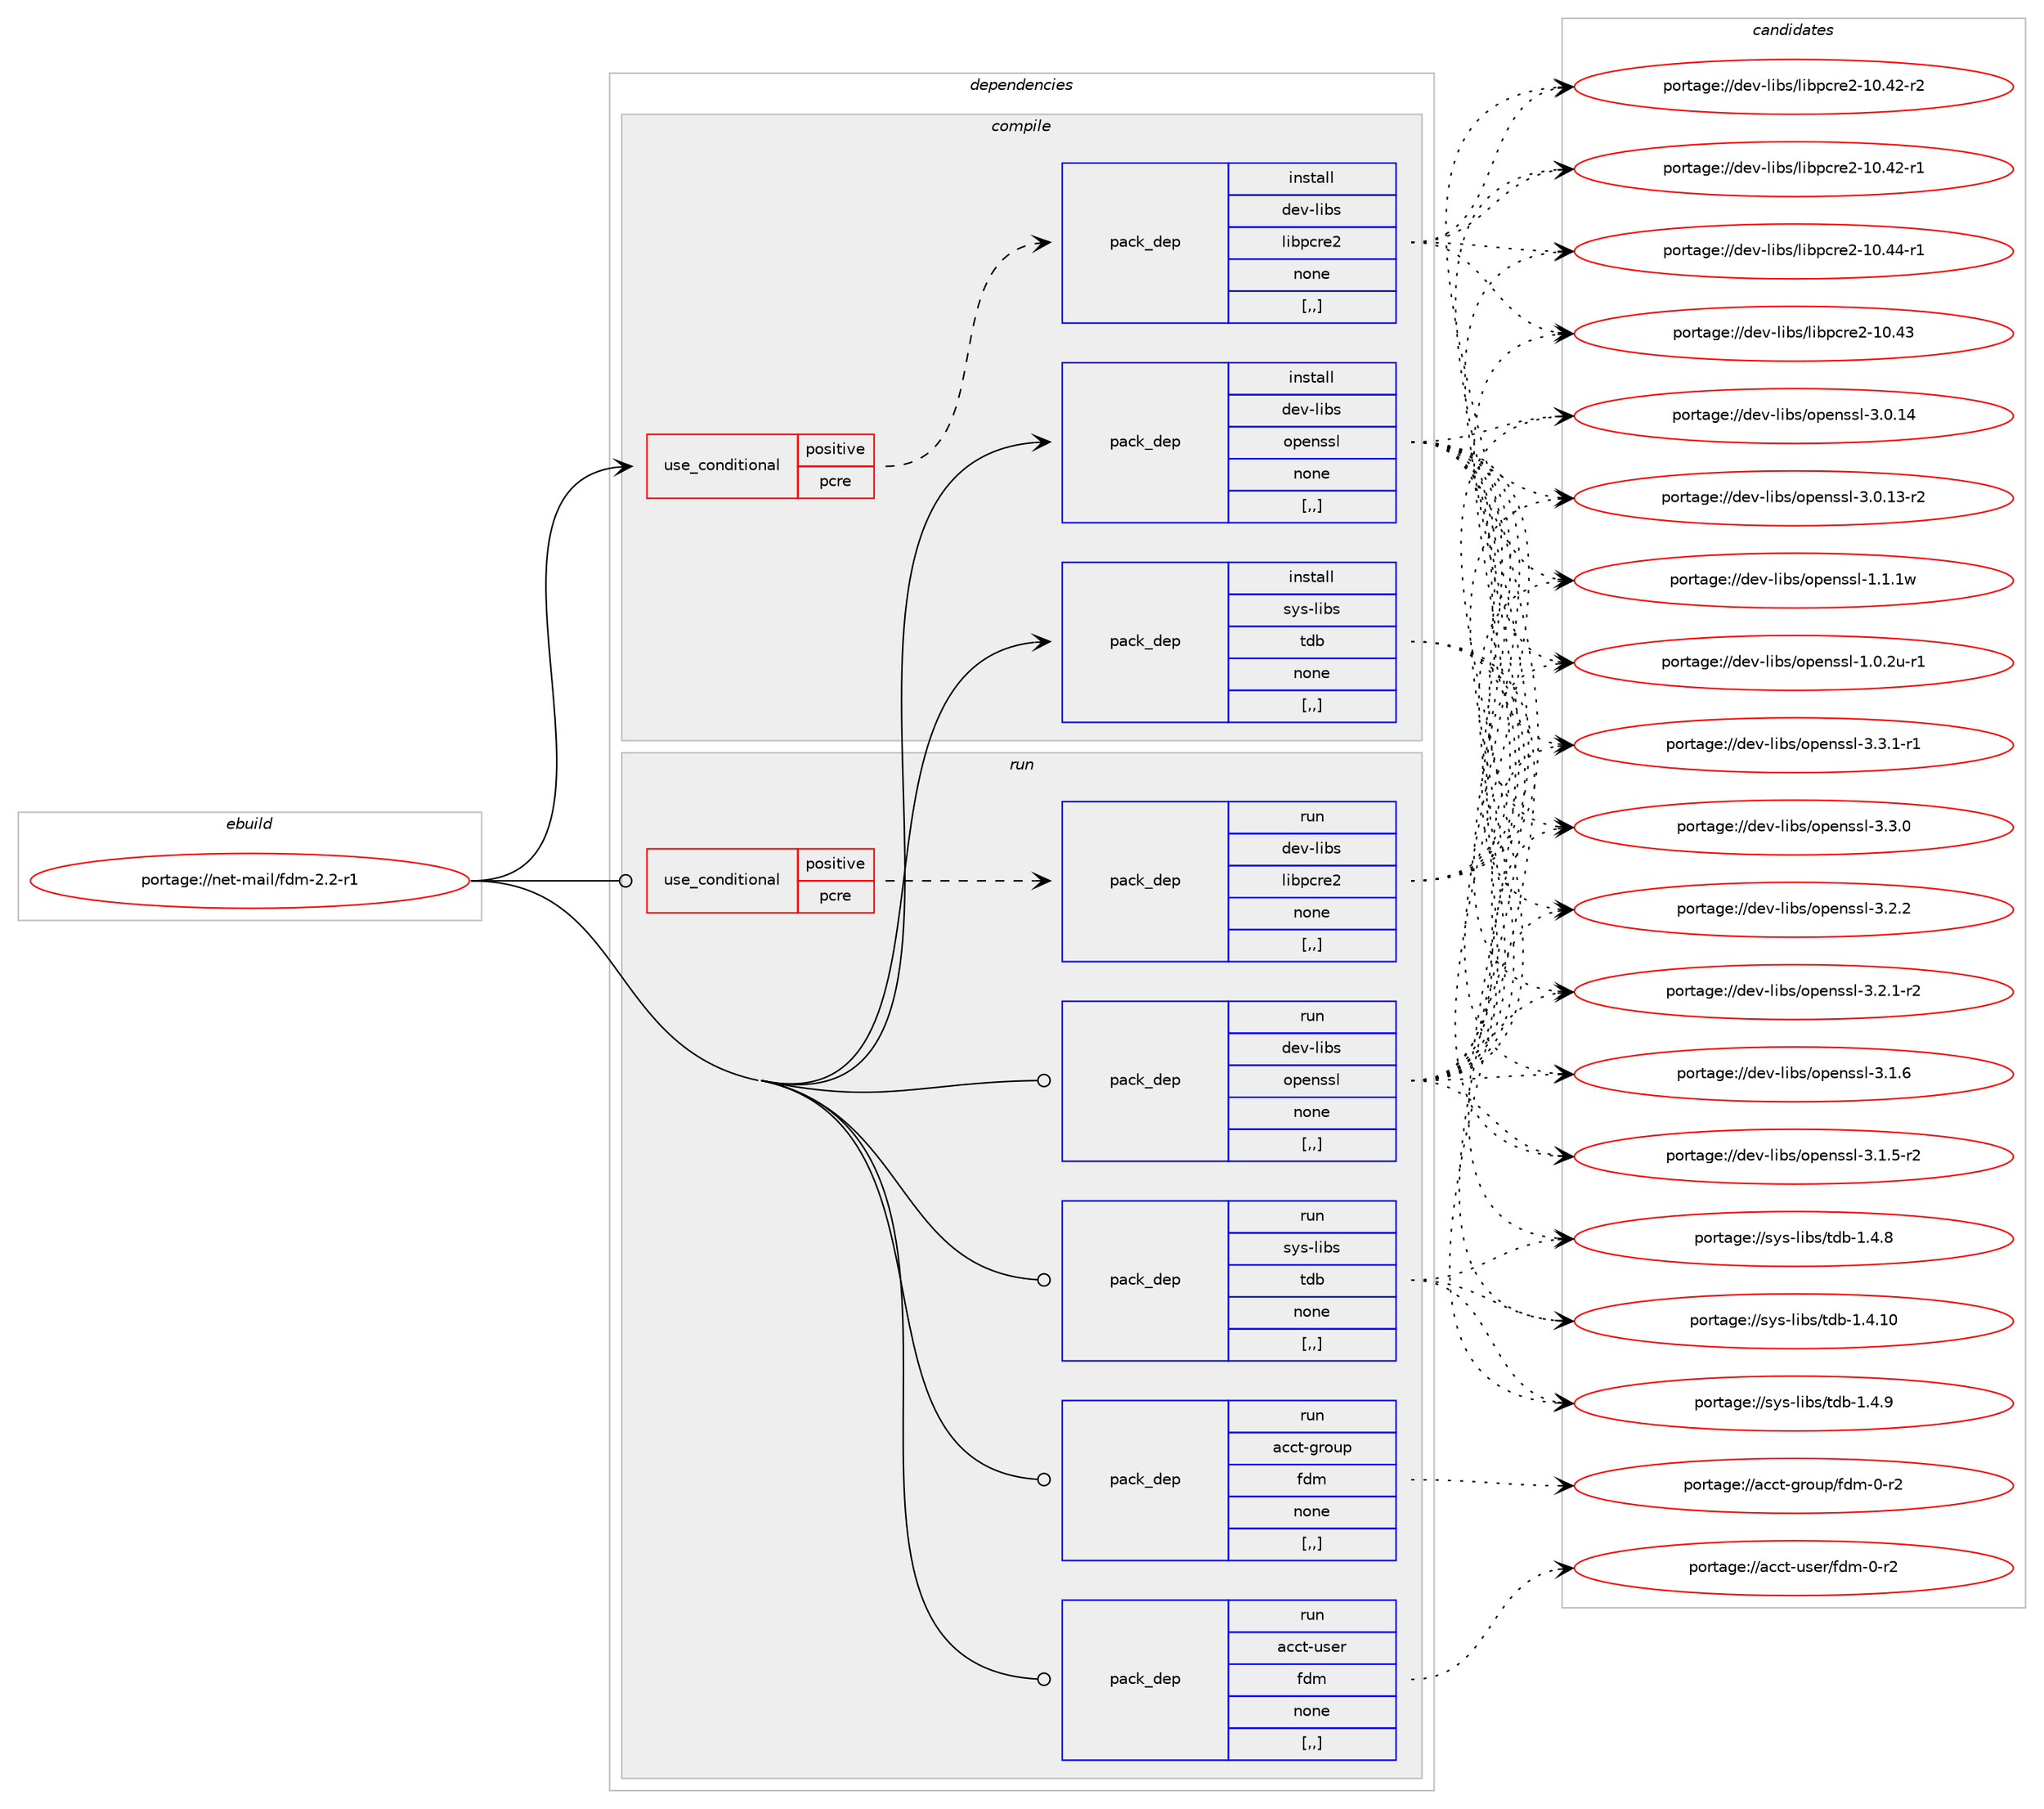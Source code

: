 digraph prolog {

# *************
# Graph options
# *************

newrank=true;
concentrate=true;
compound=true;
graph [rankdir=LR,fontname=Helvetica,fontsize=10,ranksep=1.5];#, ranksep=2.5, nodesep=0.2];
edge  [arrowhead=vee];
node  [fontname=Helvetica,fontsize=10];

# **********
# The ebuild
# **********

subgraph cluster_leftcol {
color=gray;
label=<<i>ebuild</i>>;
id [label="portage://net-mail/fdm-2.2-r1", color=red, width=4, href="../net-mail/fdm-2.2-r1.svg"];
}

# ****************
# The dependencies
# ****************

subgraph cluster_midcol {
color=gray;
label=<<i>dependencies</i>>;
subgraph cluster_compile {
fillcolor="#eeeeee";
style=filled;
label=<<i>compile</i>>;
subgraph cond95139 {
dependency363764 [label=<<TABLE BORDER="0" CELLBORDER="1" CELLSPACING="0" CELLPADDING="4"><TR><TD ROWSPAN="3" CELLPADDING="10">use_conditional</TD></TR><TR><TD>positive</TD></TR><TR><TD>pcre</TD></TR></TABLE>>, shape=none, color=red];
subgraph pack265965 {
dependency363765 [label=<<TABLE BORDER="0" CELLBORDER="1" CELLSPACING="0" CELLPADDING="4" WIDTH="220"><TR><TD ROWSPAN="6" CELLPADDING="30">pack_dep</TD></TR><TR><TD WIDTH="110">install</TD></TR><TR><TD>dev-libs</TD></TR><TR><TD>libpcre2</TD></TR><TR><TD>none</TD></TR><TR><TD>[,,]</TD></TR></TABLE>>, shape=none, color=blue];
}
dependency363764:e -> dependency363765:w [weight=20,style="dashed",arrowhead="vee"];
}
id:e -> dependency363764:w [weight=20,style="solid",arrowhead="vee"];
subgraph pack265966 {
dependency363766 [label=<<TABLE BORDER="0" CELLBORDER="1" CELLSPACING="0" CELLPADDING="4" WIDTH="220"><TR><TD ROWSPAN="6" CELLPADDING="30">pack_dep</TD></TR><TR><TD WIDTH="110">install</TD></TR><TR><TD>dev-libs</TD></TR><TR><TD>openssl</TD></TR><TR><TD>none</TD></TR><TR><TD>[,,]</TD></TR></TABLE>>, shape=none, color=blue];
}
id:e -> dependency363766:w [weight=20,style="solid",arrowhead="vee"];
subgraph pack265967 {
dependency363767 [label=<<TABLE BORDER="0" CELLBORDER="1" CELLSPACING="0" CELLPADDING="4" WIDTH="220"><TR><TD ROWSPAN="6" CELLPADDING="30">pack_dep</TD></TR><TR><TD WIDTH="110">install</TD></TR><TR><TD>sys-libs</TD></TR><TR><TD>tdb</TD></TR><TR><TD>none</TD></TR><TR><TD>[,,]</TD></TR></TABLE>>, shape=none, color=blue];
}
id:e -> dependency363767:w [weight=20,style="solid",arrowhead="vee"];
}
subgraph cluster_compileandrun {
fillcolor="#eeeeee";
style=filled;
label=<<i>compile and run</i>>;
}
subgraph cluster_run {
fillcolor="#eeeeee";
style=filled;
label=<<i>run</i>>;
subgraph cond95140 {
dependency363768 [label=<<TABLE BORDER="0" CELLBORDER="1" CELLSPACING="0" CELLPADDING="4"><TR><TD ROWSPAN="3" CELLPADDING="10">use_conditional</TD></TR><TR><TD>positive</TD></TR><TR><TD>pcre</TD></TR></TABLE>>, shape=none, color=red];
subgraph pack265968 {
dependency363769 [label=<<TABLE BORDER="0" CELLBORDER="1" CELLSPACING="0" CELLPADDING="4" WIDTH="220"><TR><TD ROWSPAN="6" CELLPADDING="30">pack_dep</TD></TR><TR><TD WIDTH="110">run</TD></TR><TR><TD>dev-libs</TD></TR><TR><TD>libpcre2</TD></TR><TR><TD>none</TD></TR><TR><TD>[,,]</TD></TR></TABLE>>, shape=none, color=blue];
}
dependency363768:e -> dependency363769:w [weight=20,style="dashed",arrowhead="vee"];
}
id:e -> dependency363768:w [weight=20,style="solid",arrowhead="odot"];
subgraph pack265969 {
dependency363770 [label=<<TABLE BORDER="0" CELLBORDER="1" CELLSPACING="0" CELLPADDING="4" WIDTH="220"><TR><TD ROWSPAN="6" CELLPADDING="30">pack_dep</TD></TR><TR><TD WIDTH="110">run</TD></TR><TR><TD>acct-group</TD></TR><TR><TD>fdm</TD></TR><TR><TD>none</TD></TR><TR><TD>[,,]</TD></TR></TABLE>>, shape=none, color=blue];
}
id:e -> dependency363770:w [weight=20,style="solid",arrowhead="odot"];
subgraph pack265970 {
dependency363771 [label=<<TABLE BORDER="0" CELLBORDER="1" CELLSPACING="0" CELLPADDING="4" WIDTH="220"><TR><TD ROWSPAN="6" CELLPADDING="30">pack_dep</TD></TR><TR><TD WIDTH="110">run</TD></TR><TR><TD>acct-user</TD></TR><TR><TD>fdm</TD></TR><TR><TD>none</TD></TR><TR><TD>[,,]</TD></TR></TABLE>>, shape=none, color=blue];
}
id:e -> dependency363771:w [weight=20,style="solid",arrowhead="odot"];
subgraph pack265971 {
dependency363772 [label=<<TABLE BORDER="0" CELLBORDER="1" CELLSPACING="0" CELLPADDING="4" WIDTH="220"><TR><TD ROWSPAN="6" CELLPADDING="30">pack_dep</TD></TR><TR><TD WIDTH="110">run</TD></TR><TR><TD>dev-libs</TD></TR><TR><TD>openssl</TD></TR><TR><TD>none</TD></TR><TR><TD>[,,]</TD></TR></TABLE>>, shape=none, color=blue];
}
id:e -> dependency363772:w [weight=20,style="solid",arrowhead="odot"];
subgraph pack265972 {
dependency363773 [label=<<TABLE BORDER="0" CELLBORDER="1" CELLSPACING="0" CELLPADDING="4" WIDTH="220"><TR><TD ROWSPAN="6" CELLPADDING="30">pack_dep</TD></TR><TR><TD WIDTH="110">run</TD></TR><TR><TD>sys-libs</TD></TR><TR><TD>tdb</TD></TR><TR><TD>none</TD></TR><TR><TD>[,,]</TD></TR></TABLE>>, shape=none, color=blue];
}
id:e -> dependency363773:w [weight=20,style="solid",arrowhead="odot"];
}
}

# **************
# The candidates
# **************

subgraph cluster_choices {
rank=same;
color=gray;
label=<<i>candidates</i>>;

subgraph choice265965 {
color=black;
nodesep=1;
choice1001011184510810598115471081059811299114101504549484652524511449 [label="portage://dev-libs/libpcre2-10.44-r1", color=red, width=4,href="../dev-libs/libpcre2-10.44-r1.svg"];
choice100101118451081059811547108105981129911410150454948465251 [label="portage://dev-libs/libpcre2-10.43", color=red, width=4,href="../dev-libs/libpcre2-10.43.svg"];
choice1001011184510810598115471081059811299114101504549484652504511450 [label="portage://dev-libs/libpcre2-10.42-r2", color=red, width=4,href="../dev-libs/libpcre2-10.42-r2.svg"];
choice1001011184510810598115471081059811299114101504549484652504511449 [label="portage://dev-libs/libpcre2-10.42-r1", color=red, width=4,href="../dev-libs/libpcre2-10.42-r1.svg"];
dependency363765:e -> choice1001011184510810598115471081059811299114101504549484652524511449:w [style=dotted,weight="100"];
dependency363765:e -> choice100101118451081059811547108105981129911410150454948465251:w [style=dotted,weight="100"];
dependency363765:e -> choice1001011184510810598115471081059811299114101504549484652504511450:w [style=dotted,weight="100"];
dependency363765:e -> choice1001011184510810598115471081059811299114101504549484652504511449:w [style=dotted,weight="100"];
}
subgraph choice265966 {
color=black;
nodesep=1;
choice1001011184510810598115471111121011101151151084551465146494511449 [label="portage://dev-libs/openssl-3.3.1-r1", color=red, width=4,href="../dev-libs/openssl-3.3.1-r1.svg"];
choice100101118451081059811547111112101110115115108455146514648 [label="portage://dev-libs/openssl-3.3.0", color=red, width=4,href="../dev-libs/openssl-3.3.0.svg"];
choice100101118451081059811547111112101110115115108455146504650 [label="portage://dev-libs/openssl-3.2.2", color=red, width=4,href="../dev-libs/openssl-3.2.2.svg"];
choice1001011184510810598115471111121011101151151084551465046494511450 [label="portage://dev-libs/openssl-3.2.1-r2", color=red, width=4,href="../dev-libs/openssl-3.2.1-r2.svg"];
choice100101118451081059811547111112101110115115108455146494654 [label="portage://dev-libs/openssl-3.1.6", color=red, width=4,href="../dev-libs/openssl-3.1.6.svg"];
choice1001011184510810598115471111121011101151151084551464946534511450 [label="portage://dev-libs/openssl-3.1.5-r2", color=red, width=4,href="../dev-libs/openssl-3.1.5-r2.svg"];
choice10010111845108105981154711111210111011511510845514648464952 [label="portage://dev-libs/openssl-3.0.14", color=red, width=4,href="../dev-libs/openssl-3.0.14.svg"];
choice100101118451081059811547111112101110115115108455146484649514511450 [label="portage://dev-libs/openssl-3.0.13-r2", color=red, width=4,href="../dev-libs/openssl-3.0.13-r2.svg"];
choice100101118451081059811547111112101110115115108454946494649119 [label="portage://dev-libs/openssl-1.1.1w", color=red, width=4,href="../dev-libs/openssl-1.1.1w.svg"];
choice1001011184510810598115471111121011101151151084549464846501174511449 [label="portage://dev-libs/openssl-1.0.2u-r1", color=red, width=4,href="../dev-libs/openssl-1.0.2u-r1.svg"];
dependency363766:e -> choice1001011184510810598115471111121011101151151084551465146494511449:w [style=dotted,weight="100"];
dependency363766:e -> choice100101118451081059811547111112101110115115108455146514648:w [style=dotted,weight="100"];
dependency363766:e -> choice100101118451081059811547111112101110115115108455146504650:w [style=dotted,weight="100"];
dependency363766:e -> choice1001011184510810598115471111121011101151151084551465046494511450:w [style=dotted,weight="100"];
dependency363766:e -> choice100101118451081059811547111112101110115115108455146494654:w [style=dotted,weight="100"];
dependency363766:e -> choice1001011184510810598115471111121011101151151084551464946534511450:w [style=dotted,weight="100"];
dependency363766:e -> choice10010111845108105981154711111210111011511510845514648464952:w [style=dotted,weight="100"];
dependency363766:e -> choice100101118451081059811547111112101110115115108455146484649514511450:w [style=dotted,weight="100"];
dependency363766:e -> choice100101118451081059811547111112101110115115108454946494649119:w [style=dotted,weight="100"];
dependency363766:e -> choice1001011184510810598115471111121011101151151084549464846501174511449:w [style=dotted,weight="100"];
}
subgraph choice265967 {
color=black;
nodesep=1;
choice1151211154510810598115471161009845494652464948 [label="portage://sys-libs/tdb-1.4.10", color=red, width=4,href="../sys-libs/tdb-1.4.10.svg"];
choice11512111545108105981154711610098454946524657 [label="portage://sys-libs/tdb-1.4.9", color=red, width=4,href="../sys-libs/tdb-1.4.9.svg"];
choice11512111545108105981154711610098454946524656 [label="portage://sys-libs/tdb-1.4.8", color=red, width=4,href="../sys-libs/tdb-1.4.8.svg"];
dependency363767:e -> choice1151211154510810598115471161009845494652464948:w [style=dotted,weight="100"];
dependency363767:e -> choice11512111545108105981154711610098454946524657:w [style=dotted,weight="100"];
dependency363767:e -> choice11512111545108105981154711610098454946524656:w [style=dotted,weight="100"];
}
subgraph choice265968 {
color=black;
nodesep=1;
choice1001011184510810598115471081059811299114101504549484652524511449 [label="portage://dev-libs/libpcre2-10.44-r1", color=red, width=4,href="../dev-libs/libpcre2-10.44-r1.svg"];
choice100101118451081059811547108105981129911410150454948465251 [label="portage://dev-libs/libpcre2-10.43", color=red, width=4,href="../dev-libs/libpcre2-10.43.svg"];
choice1001011184510810598115471081059811299114101504549484652504511450 [label="portage://dev-libs/libpcre2-10.42-r2", color=red, width=4,href="../dev-libs/libpcre2-10.42-r2.svg"];
choice1001011184510810598115471081059811299114101504549484652504511449 [label="portage://dev-libs/libpcre2-10.42-r1", color=red, width=4,href="../dev-libs/libpcre2-10.42-r1.svg"];
dependency363769:e -> choice1001011184510810598115471081059811299114101504549484652524511449:w [style=dotted,weight="100"];
dependency363769:e -> choice100101118451081059811547108105981129911410150454948465251:w [style=dotted,weight="100"];
dependency363769:e -> choice1001011184510810598115471081059811299114101504549484652504511450:w [style=dotted,weight="100"];
dependency363769:e -> choice1001011184510810598115471081059811299114101504549484652504511449:w [style=dotted,weight="100"];
}
subgraph choice265969 {
color=black;
nodesep=1;
choice979999116451031141111171124710210010945484511450 [label="portage://acct-group/fdm-0-r2", color=red, width=4,href="../acct-group/fdm-0-r2.svg"];
dependency363770:e -> choice979999116451031141111171124710210010945484511450:w [style=dotted,weight="100"];
}
subgraph choice265970 {
color=black;
nodesep=1;
choice979999116451171151011144710210010945484511450 [label="portage://acct-user/fdm-0-r2", color=red, width=4,href="../acct-user/fdm-0-r2.svg"];
dependency363771:e -> choice979999116451171151011144710210010945484511450:w [style=dotted,weight="100"];
}
subgraph choice265971 {
color=black;
nodesep=1;
choice1001011184510810598115471111121011101151151084551465146494511449 [label="portage://dev-libs/openssl-3.3.1-r1", color=red, width=4,href="../dev-libs/openssl-3.3.1-r1.svg"];
choice100101118451081059811547111112101110115115108455146514648 [label="portage://dev-libs/openssl-3.3.0", color=red, width=4,href="../dev-libs/openssl-3.3.0.svg"];
choice100101118451081059811547111112101110115115108455146504650 [label="portage://dev-libs/openssl-3.2.2", color=red, width=4,href="../dev-libs/openssl-3.2.2.svg"];
choice1001011184510810598115471111121011101151151084551465046494511450 [label="portage://dev-libs/openssl-3.2.1-r2", color=red, width=4,href="../dev-libs/openssl-3.2.1-r2.svg"];
choice100101118451081059811547111112101110115115108455146494654 [label="portage://dev-libs/openssl-3.1.6", color=red, width=4,href="../dev-libs/openssl-3.1.6.svg"];
choice1001011184510810598115471111121011101151151084551464946534511450 [label="portage://dev-libs/openssl-3.1.5-r2", color=red, width=4,href="../dev-libs/openssl-3.1.5-r2.svg"];
choice10010111845108105981154711111210111011511510845514648464952 [label="portage://dev-libs/openssl-3.0.14", color=red, width=4,href="../dev-libs/openssl-3.0.14.svg"];
choice100101118451081059811547111112101110115115108455146484649514511450 [label="portage://dev-libs/openssl-3.0.13-r2", color=red, width=4,href="../dev-libs/openssl-3.0.13-r2.svg"];
choice100101118451081059811547111112101110115115108454946494649119 [label="portage://dev-libs/openssl-1.1.1w", color=red, width=4,href="../dev-libs/openssl-1.1.1w.svg"];
choice1001011184510810598115471111121011101151151084549464846501174511449 [label="portage://dev-libs/openssl-1.0.2u-r1", color=red, width=4,href="../dev-libs/openssl-1.0.2u-r1.svg"];
dependency363772:e -> choice1001011184510810598115471111121011101151151084551465146494511449:w [style=dotted,weight="100"];
dependency363772:e -> choice100101118451081059811547111112101110115115108455146514648:w [style=dotted,weight="100"];
dependency363772:e -> choice100101118451081059811547111112101110115115108455146504650:w [style=dotted,weight="100"];
dependency363772:e -> choice1001011184510810598115471111121011101151151084551465046494511450:w [style=dotted,weight="100"];
dependency363772:e -> choice100101118451081059811547111112101110115115108455146494654:w [style=dotted,weight="100"];
dependency363772:e -> choice1001011184510810598115471111121011101151151084551464946534511450:w [style=dotted,weight="100"];
dependency363772:e -> choice10010111845108105981154711111210111011511510845514648464952:w [style=dotted,weight="100"];
dependency363772:e -> choice100101118451081059811547111112101110115115108455146484649514511450:w [style=dotted,weight="100"];
dependency363772:e -> choice100101118451081059811547111112101110115115108454946494649119:w [style=dotted,weight="100"];
dependency363772:e -> choice1001011184510810598115471111121011101151151084549464846501174511449:w [style=dotted,weight="100"];
}
subgraph choice265972 {
color=black;
nodesep=1;
choice1151211154510810598115471161009845494652464948 [label="portage://sys-libs/tdb-1.4.10", color=red, width=4,href="../sys-libs/tdb-1.4.10.svg"];
choice11512111545108105981154711610098454946524657 [label="portage://sys-libs/tdb-1.4.9", color=red, width=4,href="../sys-libs/tdb-1.4.9.svg"];
choice11512111545108105981154711610098454946524656 [label="portage://sys-libs/tdb-1.4.8", color=red, width=4,href="../sys-libs/tdb-1.4.8.svg"];
dependency363773:e -> choice1151211154510810598115471161009845494652464948:w [style=dotted,weight="100"];
dependency363773:e -> choice11512111545108105981154711610098454946524657:w [style=dotted,weight="100"];
dependency363773:e -> choice11512111545108105981154711610098454946524656:w [style=dotted,weight="100"];
}
}

}
